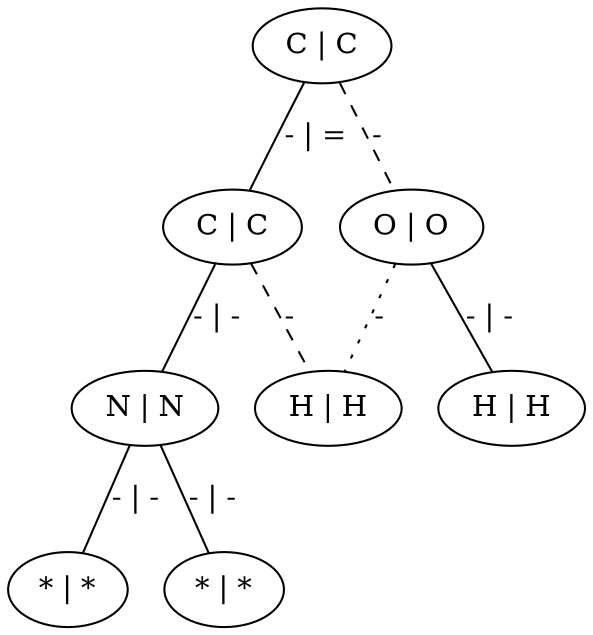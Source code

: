 graph G {
	0 [ label="C | C" ]
	1 [ label="C | C" ]
	2 [ label="O | O" ]
	3 [ label="H | H" ]
	4 [ label="H | H" ]
	5 [ label="N | N" ]
	6 [ label="* | *" ]
	7 [ label="* | *" ]
	0 -- 1 [ label="- | =" ]
	0 -- 2 [ style=dashed label="-" ]
	1 -- 4 [ style=dashed label="-" ]
	1 -- 5 [ label="- | -" ]
	2 -- 3 [ label="- | -" ]
	2 -- 4 [ style=dotted label="-" ]
	5 -- 6 [ label="- | -" ]
	5 -- 7 [ label="- | -" ]
}
